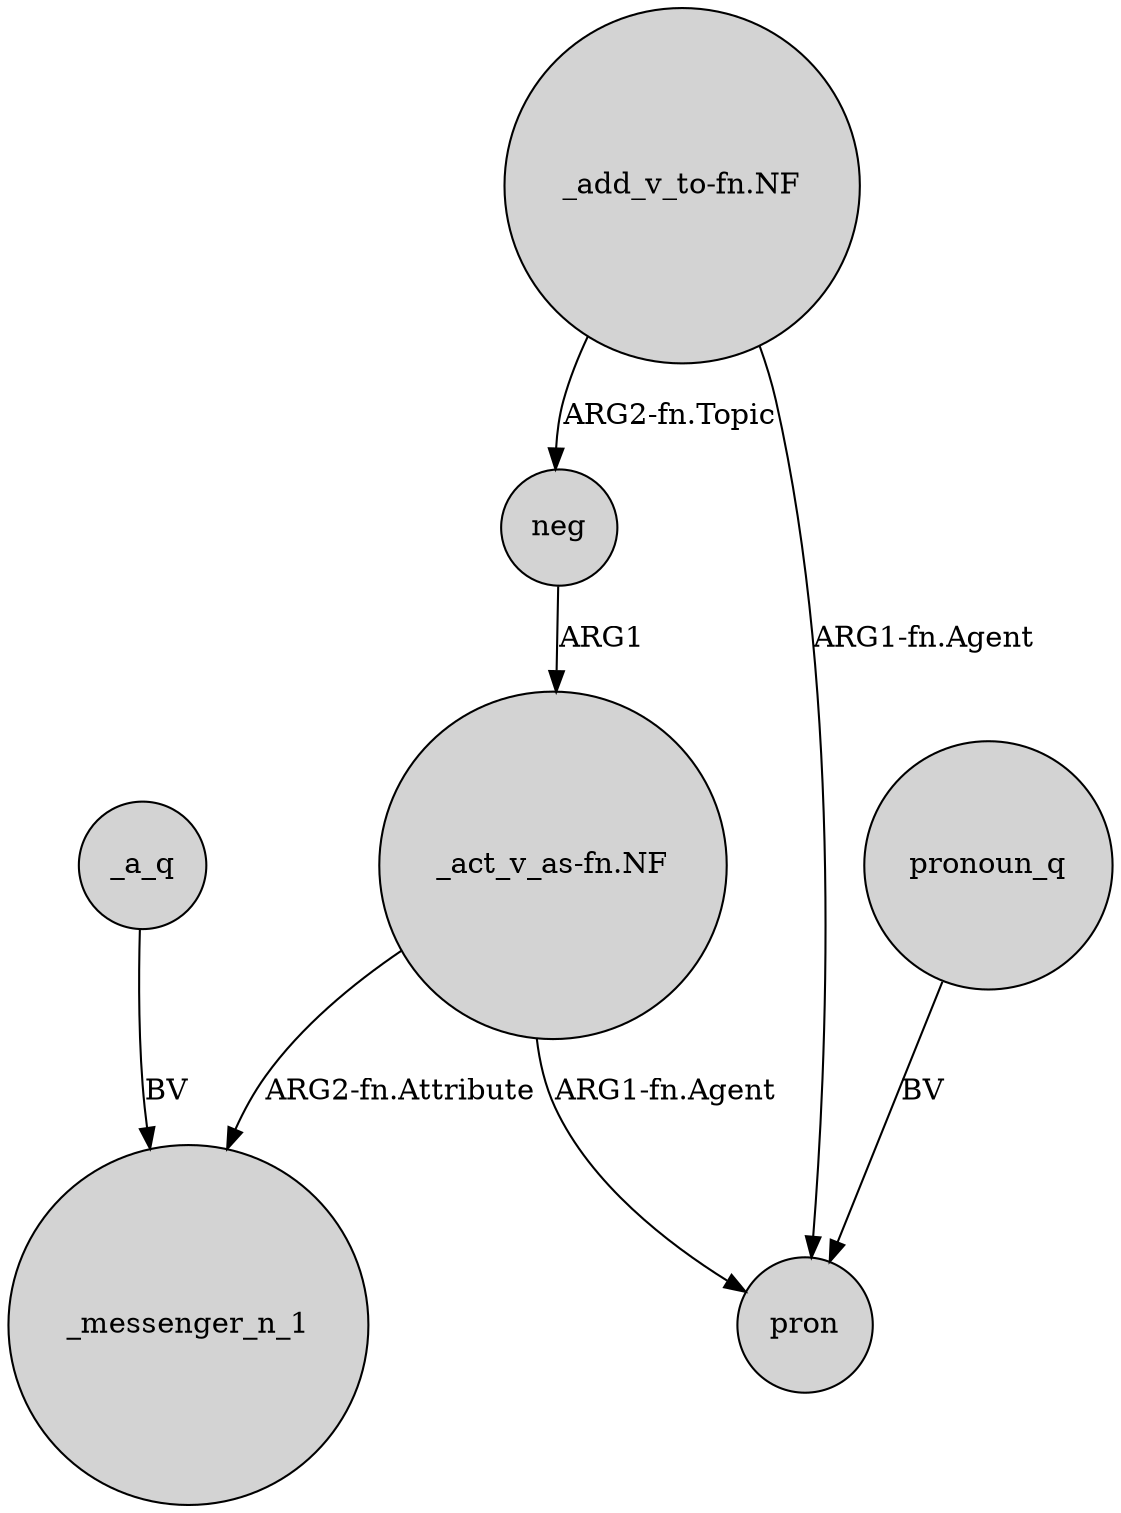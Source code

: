 digraph {
	node [shape=circle style=filled]
	"_act_v_as-fn.NF" -> _messenger_n_1 [label="ARG2-fn.Attribute"]
	neg -> "_act_v_as-fn.NF" [label=ARG1]
	_a_q -> _messenger_n_1 [label=BV]
	"_add_v_to-fn.NF" -> pron [label="ARG1-fn.Agent"]
	"_add_v_to-fn.NF" -> neg [label="ARG2-fn.Topic"]
	"_act_v_as-fn.NF" -> pron [label="ARG1-fn.Agent"]
	pronoun_q -> pron [label=BV]
}

